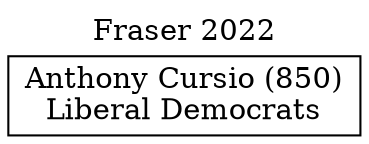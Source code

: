 // House preference flow
digraph "Anthony Cursio (850)_Fraser_2022" {
	graph [label="Fraser 2022" labelloc=t mclimit=10]
	node [shape=box]
	"Anthony Cursio (850)" [label="Anthony Cursio (850)
Liberal Democrats"]
}
